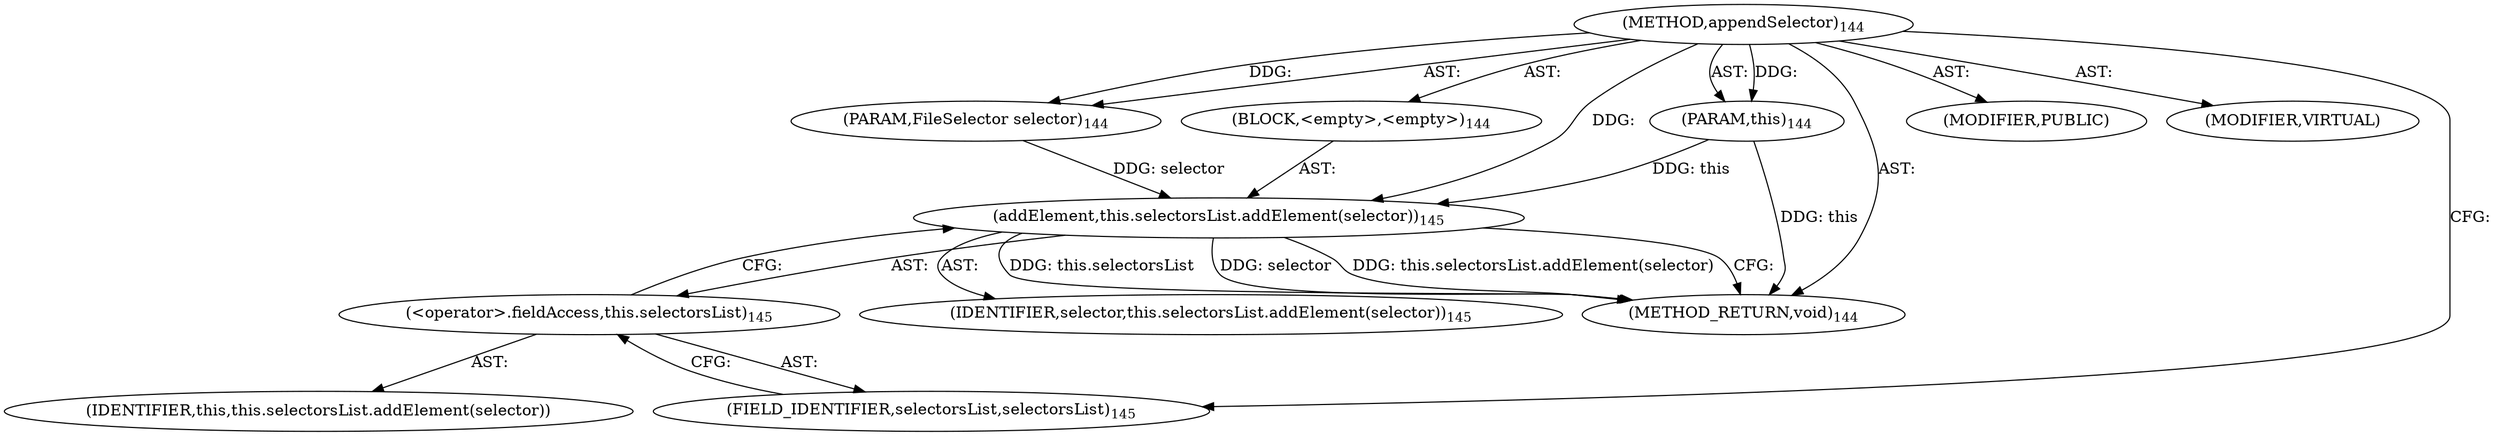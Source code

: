 digraph "appendSelector" {  
"111669149702" [label = <(METHOD,appendSelector)<SUB>144</SUB>> ]
"115964117019" [label = <(PARAM,this)<SUB>144</SUB>> ]
"115964117020" [label = <(PARAM,FileSelector selector)<SUB>144</SUB>> ]
"25769803785" [label = <(BLOCK,&lt;empty&gt;,&lt;empty&gt;)<SUB>144</SUB>> ]
"30064771103" [label = <(addElement,this.selectorsList.addElement(selector))<SUB>145</SUB>> ]
"30064771104" [label = <(&lt;operator&gt;.fieldAccess,this.selectorsList)<SUB>145</SUB>> ]
"68719476779" [label = <(IDENTIFIER,this,this.selectorsList.addElement(selector))> ]
"55834574855" [label = <(FIELD_IDENTIFIER,selectorsList,selectorsList)<SUB>145</SUB>> ]
"68719476780" [label = <(IDENTIFIER,selector,this.selectorsList.addElement(selector))<SUB>145</SUB>> ]
"133143986189" [label = <(MODIFIER,PUBLIC)> ]
"133143986190" [label = <(MODIFIER,VIRTUAL)> ]
"128849018886" [label = <(METHOD_RETURN,void)<SUB>144</SUB>> ]
  "111669149702" -> "115964117019"  [ label = "AST: "] 
  "111669149702" -> "115964117020"  [ label = "AST: "] 
  "111669149702" -> "25769803785"  [ label = "AST: "] 
  "111669149702" -> "133143986189"  [ label = "AST: "] 
  "111669149702" -> "133143986190"  [ label = "AST: "] 
  "111669149702" -> "128849018886"  [ label = "AST: "] 
  "25769803785" -> "30064771103"  [ label = "AST: "] 
  "30064771103" -> "30064771104"  [ label = "AST: "] 
  "30064771103" -> "68719476780"  [ label = "AST: "] 
  "30064771104" -> "68719476779"  [ label = "AST: "] 
  "30064771104" -> "55834574855"  [ label = "AST: "] 
  "30064771103" -> "128849018886"  [ label = "CFG: "] 
  "30064771104" -> "30064771103"  [ label = "CFG: "] 
  "55834574855" -> "30064771104"  [ label = "CFG: "] 
  "111669149702" -> "55834574855"  [ label = "CFG: "] 
  "115964117019" -> "128849018886"  [ label = "DDG: this"] 
  "30064771103" -> "128849018886"  [ label = "DDG: this.selectorsList"] 
  "30064771103" -> "128849018886"  [ label = "DDG: selector"] 
  "30064771103" -> "128849018886"  [ label = "DDG: this.selectorsList.addElement(selector)"] 
  "111669149702" -> "115964117019"  [ label = "DDG: "] 
  "111669149702" -> "115964117020"  [ label = "DDG: "] 
  "115964117019" -> "30064771103"  [ label = "DDG: this"] 
  "115964117020" -> "30064771103"  [ label = "DDG: selector"] 
  "111669149702" -> "30064771103"  [ label = "DDG: "] 
}
